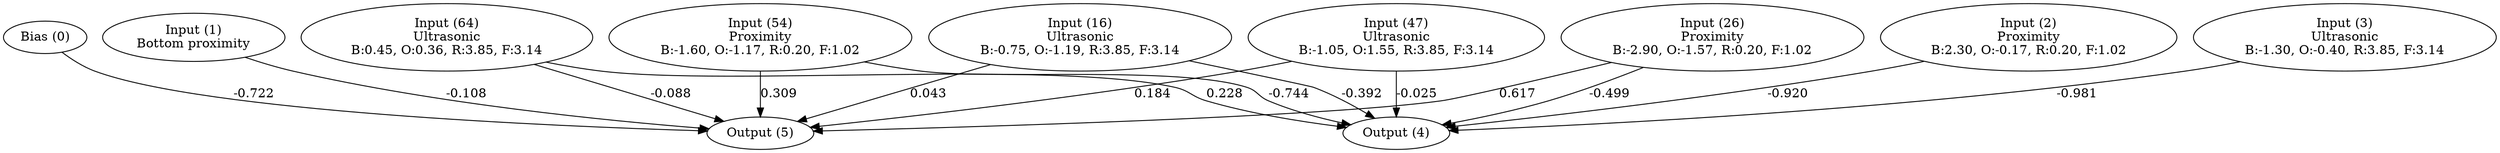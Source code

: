 digraph G {
  0 [ label="Bias (0)" ];
  1 [ label="Input (1)\nBottom proximity" ];
  2 [ label="Input (2)\nProximity\nB:2.30, O:-0.17, R:0.20, F:1.02" ];
  3 [ label="Input (3)\nUltrasonic\nB:-1.30, O:-0.40, R:3.85, F:3.14" ];
  16 [ label="Input (16)\nUltrasonic\nB:-0.75, O:-1.19, R:3.85, F:3.14" ];
  26 [ label="Input (26)\nProximity\nB:-2.90, O:-1.57, R:0.20, F:1.02" ];
  47 [ label="Input (47)\nUltrasonic\nB:-1.05, O:1.55, R:3.85, F:3.14" ];
  54 [ label="Input (54)\nProximity\nB:-1.60, O:-1.17, R:0.20, F:1.02" ];
  64 [ label="Input (64)\nUltrasonic\nB:0.45, O:0.36, R:3.85, F:3.14" ];
  4 [ label="Output (4)" ];
  5 [ label="Output (5)" ];
  { rank=same 0 1 2 3 16 26 47 54 64 }
  { rank=same 4 5 }
  0 -> 5 [ label="-0.722" ];
  1 -> 5 [ label="-0.108" ];
  2 -> 4 [ label="-0.920" ];
  3 -> 4 [ label="-0.981" ];
  16 -> 4 [ label="-0.392" ];
  16 -> 5 [ label="0.043" ];
  26 -> 4 [ label="-0.499" ];
  26 -> 5 [ label="0.617" ];
  47 -> 4 [ label="-0.025" ];
  47 -> 5 [ label="0.184" ];
  54 -> 4 [ label="-0.744" ];
  54 -> 5 [ label="0.309" ];
  64 -> 4 [ label="0.228" ];
  64 -> 5 [ label="-0.088" ];
}

